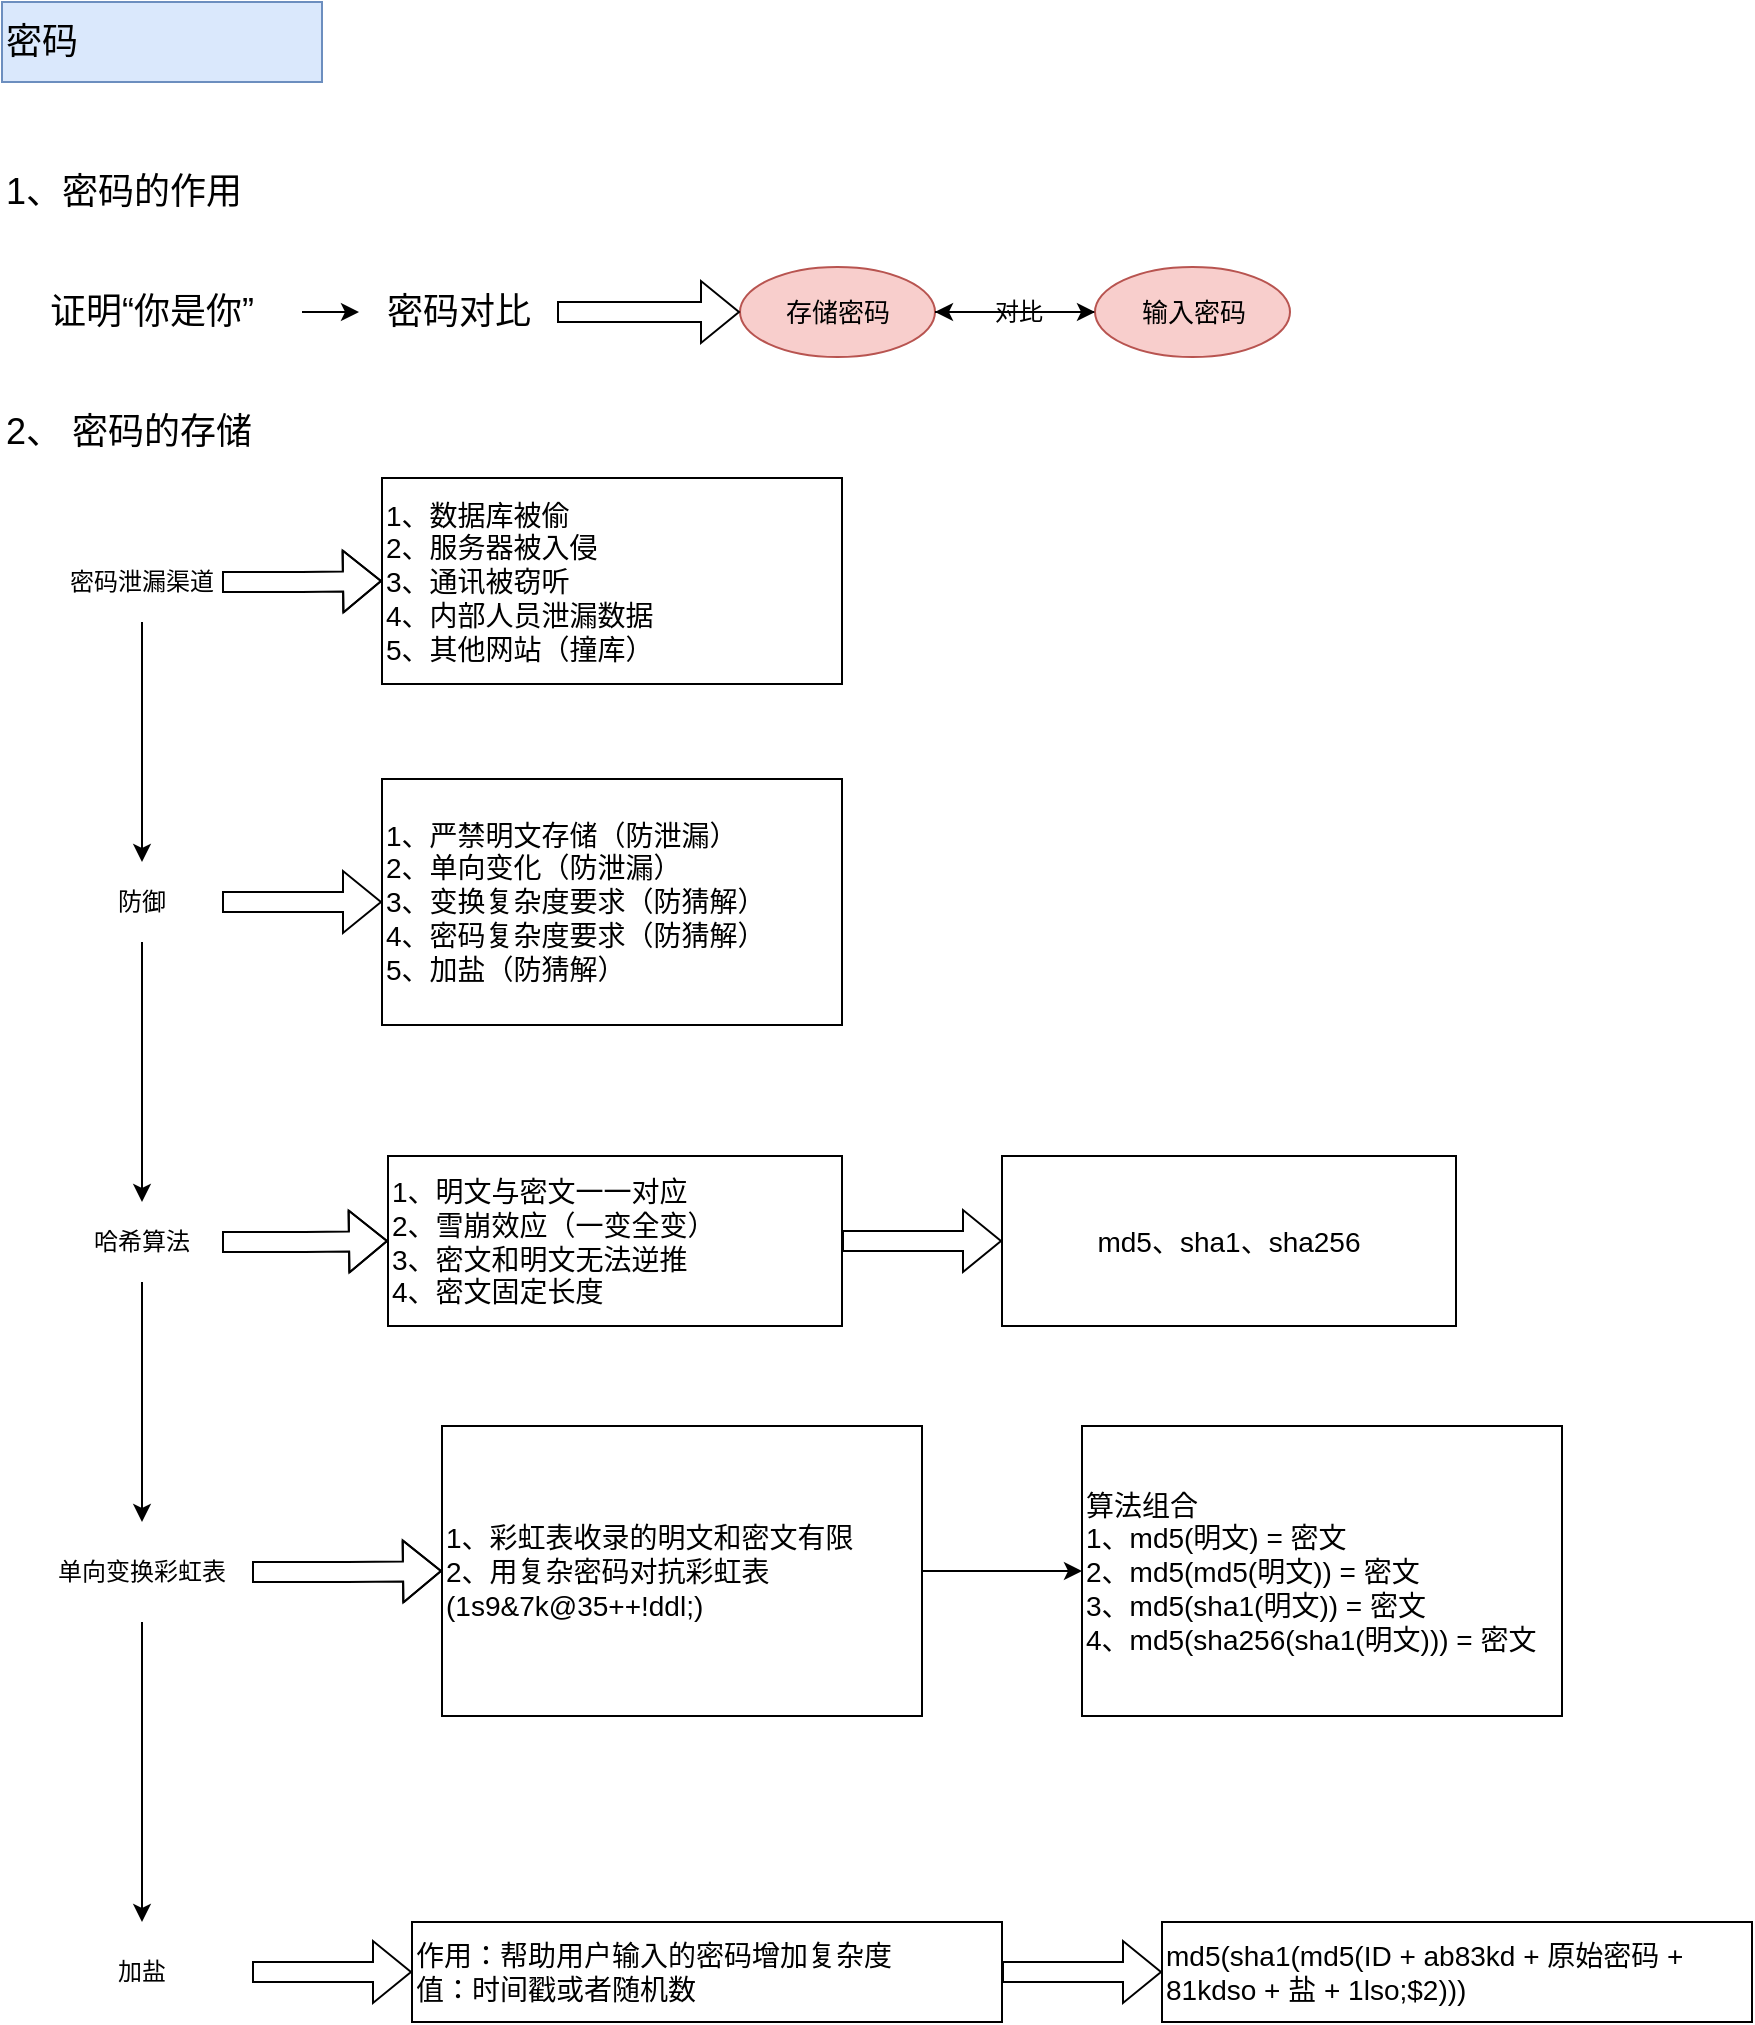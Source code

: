 <mxfile version="10.6.5" type="github"><diagram id="C_O-eJOAwh9OdCeOEhND" name="Page-1"><mxGraphModel dx="714" dy="696" grid="1" gridSize="10" guides="1" tooltips="1" connect="1" arrows="1" fold="1" page="1" pageScale="1" pageWidth="1000" pageHeight="1169" math="0" shadow="0"><root><mxCell id="0"/><mxCell id="1" parent="0"/><mxCell id="Axd8CGAUHefXXMegwMKc-12" value="密码" style="text;html=1;strokeColor=#6c8ebf;fillColor=#dae8fc;align=left;verticalAlign=middle;whiteSpace=wrap;rounded=0;fontSize=18;" vertex="1" parent="1"><mxGeometry x="40" y="40" width="160" height="40" as="geometry"/></mxCell><mxCell id="Axd8CGAUHefXXMegwMKc-14" value="1、密码的作用" style="text;html=1;strokeColor=none;fillColor=none;align=left;verticalAlign=middle;whiteSpace=wrap;rounded=0;fontSize=18;" vertex="1" parent="1"><mxGeometry x="40" y="120" width="150" height="30" as="geometry"/></mxCell><mxCell id="Axd8CGAUHefXXMegwMKc-30" value="" style="group" vertex="1" connectable="0" parent="1"><mxGeometry x="40" y="172.5" width="644" height="45" as="geometry"/></mxCell><mxCell id="Axd8CGAUHefXXMegwMKc-16" value="证明“你是你”" style="text;html=1;strokeColor=none;fillColor=none;align=center;verticalAlign=middle;whiteSpace=wrap;rounded=0;fontSize=18;" vertex="1" parent="Axd8CGAUHefXXMegwMKc-30"><mxGeometry y="7.5" width="150" height="30" as="geometry"/></mxCell><mxCell id="Axd8CGAUHefXXMegwMKc-18" value="密码对比" style="text;html=1;strokeColor=none;fillColor=none;align=center;verticalAlign=middle;whiteSpace=wrap;rounded=0;fontSize=18;" vertex="1" parent="Axd8CGAUHefXXMegwMKc-30"><mxGeometry x="178.5" y="7.5" width="99" height="30" as="geometry"/></mxCell><mxCell id="Axd8CGAUHefXXMegwMKc-27" style="edgeStyle=orthogonalEdgeStyle;rounded=0;orthogonalLoop=1;jettySize=auto;html=1;entryX=0;entryY=0.5;entryDx=0;entryDy=0;" edge="1" parent="Axd8CGAUHefXXMegwMKc-30" source="Axd8CGAUHefXXMegwMKc-16" target="Axd8CGAUHefXXMegwMKc-18"><mxGeometry relative="1" as="geometry"/></mxCell><mxCell id="Axd8CGAUHefXXMegwMKc-19" value="存储密码" style="ellipse;whiteSpace=wrap;html=1;fontSize=13;align=center;fillColor=#f8cecc;strokeColor=#b85450;" vertex="1" parent="Axd8CGAUHefXXMegwMKc-30"><mxGeometry x="369" width="97.5" height="45" as="geometry"/></mxCell><mxCell id="Axd8CGAUHefXXMegwMKc-28" style="edgeStyle=orthogonalEdgeStyle;rounded=0;orthogonalLoop=1;jettySize=auto;html=1;shape=flexArrow;" edge="1" parent="Axd8CGAUHefXXMegwMKc-30" source="Axd8CGAUHefXXMegwMKc-18" target="Axd8CGAUHefXXMegwMKc-19"><mxGeometry relative="1" as="geometry"/></mxCell><mxCell id="Axd8CGAUHefXXMegwMKc-25" style="edgeStyle=orthogonalEdgeStyle;rounded=0;orthogonalLoop=1;jettySize=auto;html=1;" edge="1" parent="Axd8CGAUHefXXMegwMKc-30" source="Axd8CGAUHefXXMegwMKc-23" target="Axd8CGAUHefXXMegwMKc-19"><mxGeometry relative="1" as="geometry"/></mxCell><mxCell id="Axd8CGAUHefXXMegwMKc-26" value="对比" style="text;html=1;resizable=0;points=[];align=center;verticalAlign=middle;labelBackgroundColor=#ffffff;" vertex="1" connectable="0" parent="Axd8CGAUHefXXMegwMKc-25"><mxGeometry x="-0.025" relative="1" as="geometry"><mxPoint as="offset"/></mxGeometry></mxCell><mxCell id="Axd8CGAUHefXXMegwMKc-23" value="输入密码" style="ellipse;whiteSpace=wrap;html=1;fontSize=13;align=center;fillColor=#f8cecc;strokeColor=#b85450;" vertex="1" parent="Axd8CGAUHefXXMegwMKc-30"><mxGeometry x="546.5" width="97.5" height="45" as="geometry"/></mxCell><mxCell id="Axd8CGAUHefXXMegwMKc-24" style="edgeStyle=orthogonalEdgeStyle;rounded=0;orthogonalLoop=1;jettySize=auto;html=1;" edge="1" parent="Axd8CGAUHefXXMegwMKc-30" source="Axd8CGAUHefXXMegwMKc-19" target="Axd8CGAUHefXXMegwMKc-23"><mxGeometry relative="1" as="geometry"/></mxCell><mxCell id="Axd8CGAUHefXXMegwMKc-31" value="2、 密码的存储" style="text;html=1;strokeColor=none;fillColor=none;align=left;verticalAlign=middle;whiteSpace=wrap;rounded=0;fontSize=18;" vertex="1" parent="1"><mxGeometry x="40" y="240" width="150" height="30" as="geometry"/></mxCell><mxCell id="Axd8CGAUHefXXMegwMKc-34" value="" style="edgeStyle=orthogonalEdgeStyle;shape=flexArrow;rounded=0;orthogonalLoop=1;jettySize=auto;html=1;" edge="1" parent="1" source="Axd8CGAUHefXXMegwMKc-32" target="Axd8CGAUHefXXMegwMKc-33"><mxGeometry relative="1" as="geometry"/></mxCell><mxCell id="Axd8CGAUHefXXMegwMKc-36" value="" style="edgeStyle=orthogonalEdgeStyle;rounded=0;orthogonalLoop=1;jettySize=auto;html=1;fontSize=14;" edge="1" parent="1" source="Axd8CGAUHefXXMegwMKc-32" target="Axd8CGAUHefXXMegwMKc-35"><mxGeometry relative="1" as="geometry"/></mxCell><mxCell id="Axd8CGAUHefXXMegwMKc-32" value="密码泄漏渠道" style="text;html=1;strokeColor=none;fillColor=none;align=center;verticalAlign=middle;whiteSpace=wrap;rounded=0;" vertex="1" parent="1"><mxGeometry x="70" y="310" width="80" height="40" as="geometry"/></mxCell><mxCell id="Axd8CGAUHefXXMegwMKc-40" value="" style="edgeStyle=orthogonalEdgeStyle;shape=flexArrow;rounded=0;orthogonalLoop=1;jettySize=auto;html=1;fontSize=14;" edge="1" parent="1" source="Axd8CGAUHefXXMegwMKc-35" target="Axd8CGAUHefXXMegwMKc-39"><mxGeometry relative="1" as="geometry"/></mxCell><mxCell id="Axd8CGAUHefXXMegwMKc-43" value="" style="edgeStyle=orthogonalEdgeStyle;rounded=0;orthogonalLoop=1;jettySize=auto;html=1;fontSize=14;" edge="1" parent="1" source="Axd8CGAUHefXXMegwMKc-35" target="Axd8CGAUHefXXMegwMKc-42"><mxGeometry relative="1" as="geometry"/></mxCell><mxCell id="Axd8CGAUHefXXMegwMKc-35" value="防御" style="text;html=1;strokeColor=none;fillColor=none;align=center;verticalAlign=middle;whiteSpace=wrap;rounded=0;" vertex="1" parent="1"><mxGeometry x="70" y="470" width="80" height="40" as="geometry"/></mxCell><mxCell id="Axd8CGAUHefXXMegwMKc-45" value="" style="edgeStyle=orthogonalEdgeStyle;rounded=0;orthogonalLoop=1;jettySize=auto;html=1;fontSize=14;shape=flexArrow;" edge="1" parent="1" source="Axd8CGAUHefXXMegwMKc-42" target="Axd8CGAUHefXXMegwMKc-44"><mxGeometry relative="1" as="geometry"/></mxCell><mxCell id="Axd8CGAUHefXXMegwMKc-49" value="" style="edgeStyle=orthogonalEdgeStyle;rounded=0;orthogonalLoop=1;jettySize=auto;html=1;fontSize=14;" edge="1" parent="1" source="Axd8CGAUHefXXMegwMKc-42" target="Axd8CGAUHefXXMegwMKc-48"><mxGeometry relative="1" as="geometry"/></mxCell><mxCell id="Axd8CGAUHefXXMegwMKc-42" value="哈希算法" style="text;html=1;strokeColor=none;fillColor=none;align=center;verticalAlign=middle;whiteSpace=wrap;rounded=0;" vertex="1" parent="1"><mxGeometry x="70" y="640" width="80" height="40" as="geometry"/></mxCell><mxCell id="Axd8CGAUHefXXMegwMKc-51" value="" style="edgeStyle=orthogonalEdgeStyle;shape=flexArrow;rounded=0;orthogonalLoop=1;jettySize=auto;html=1;fontSize=14;" edge="1" parent="1" source="Axd8CGAUHefXXMegwMKc-48" target="Axd8CGAUHefXXMegwMKc-50"><mxGeometry relative="1" as="geometry"/></mxCell><mxCell id="Axd8CGAUHefXXMegwMKc-57" value="" style="edgeStyle=orthogonalEdgeStyle;rounded=0;orthogonalLoop=1;jettySize=auto;html=1;fontSize=14;" edge="1" parent="1" source="Axd8CGAUHefXXMegwMKc-48" target="Axd8CGAUHefXXMegwMKc-56"><mxGeometry relative="1" as="geometry"/></mxCell><mxCell id="Axd8CGAUHefXXMegwMKc-48" value="单向变换彩虹表" style="text;html=1;strokeColor=none;fillColor=none;align=center;verticalAlign=middle;whiteSpace=wrap;rounded=0;" vertex="1" parent="1"><mxGeometry x="55" y="800" width="110" height="50" as="geometry"/></mxCell><mxCell id="Axd8CGAUHefXXMegwMKc-59" value="" style="edgeStyle=orthogonalEdgeStyle;rounded=0;orthogonalLoop=1;jettySize=auto;html=1;fontSize=14;shape=flexArrow;" edge="1" parent="1" source="Axd8CGAUHefXXMegwMKc-56" target="Axd8CGAUHefXXMegwMKc-58"><mxGeometry relative="1" as="geometry"/></mxCell><mxCell id="Axd8CGAUHefXXMegwMKc-56" value="加盐" style="text;html=1;strokeColor=none;fillColor=none;align=center;verticalAlign=middle;whiteSpace=wrap;rounded=0;" vertex="1" parent="1"><mxGeometry x="55" y="1000" width="110" height="50" as="geometry"/></mxCell><mxCell id="Axd8CGAUHefXXMegwMKc-61" value="" style="edgeStyle=orthogonalEdgeStyle;shape=flexArrow;rounded=0;orthogonalLoop=1;jettySize=auto;html=1;fontSize=14;" edge="1" parent="1" source="Axd8CGAUHefXXMegwMKc-58" target="Axd8CGAUHefXXMegwMKc-60"><mxGeometry relative="1" as="geometry"/></mxCell><mxCell id="Axd8CGAUHefXXMegwMKc-58" value="作用：帮助用户输入的密码增加复杂度&lt;br&gt;值：时间戳或者随机数&lt;br&gt;" style="text;html=1;align=left;verticalAlign=middle;whiteSpace=wrap;rounded=0;strokeColor=#000000;fontSize=14;" vertex="1" parent="1"><mxGeometry x="245" y="1000" width="295" height="50" as="geometry"/></mxCell><mxCell id="Axd8CGAUHefXXMegwMKc-60" value="md5(sha1(md5(ID + ab83kd + 原始密码 + 81kdso + 盐 + 1lso;$2)))&lt;br&gt;" style="text;html=1;align=left;verticalAlign=middle;whiteSpace=wrap;rounded=0;strokeColor=#000000;fontSize=14;" vertex="1" parent="1"><mxGeometry x="620" y="1000" width="295" height="50" as="geometry"/></mxCell><mxCell id="Axd8CGAUHefXXMegwMKc-55" value="" style="edgeStyle=orthogonalEdgeStyle;rounded=0;orthogonalLoop=1;jettySize=auto;html=1;fontSize=14;" edge="1" parent="1" source="Axd8CGAUHefXXMegwMKc-50" target="Axd8CGAUHefXXMegwMKc-54"><mxGeometry relative="1" as="geometry"/></mxCell><mxCell id="Axd8CGAUHefXXMegwMKc-50" value="1、彩虹表收录的明文和密文有限&lt;br&gt;2、用复杂密码对抗彩虹表&lt;br&gt;(1s9&amp;amp;7k@35++!ddl;)&lt;br&gt;" style="text;html=1;strokeColor=#000000;fillColor=none;align=left;verticalAlign=middle;whiteSpace=wrap;rounded=0;fontSize=14;" vertex="1" parent="1"><mxGeometry x="260" y="752" width="240" height="145" as="geometry"/></mxCell><mxCell id="Axd8CGAUHefXXMegwMKc-54" value="算法组合&lt;br style=&quot;font-size: 14px&quot;&gt;1、md5(明文) = 密文&lt;br&gt;2、md5(md5(明文)) = 密文&lt;br&gt;3、md5(sha1(明文)) = 密文&lt;br&gt;4、md5(sha256(sha1(明文))) = 密文&lt;br&gt;" style="text;html=1;strokeColor=#000000;fillColor=none;align=left;verticalAlign=middle;whiteSpace=wrap;rounded=0;fontSize=14;" vertex="1" parent="1"><mxGeometry x="580" y="752" width="240" height="145" as="geometry"/></mxCell><mxCell id="Axd8CGAUHefXXMegwMKc-47" value="" style="edgeStyle=orthogonalEdgeStyle;shape=flexArrow;rounded=0;orthogonalLoop=1;jettySize=auto;html=1;fontSize=14;" edge="1" parent="1" source="Axd8CGAUHefXXMegwMKc-44" target="Axd8CGAUHefXXMegwMKc-46"><mxGeometry relative="1" as="geometry"/></mxCell><mxCell id="Axd8CGAUHefXXMegwMKc-44" value="1、明文与密文一一对应&lt;br style=&quot;font-size: 14px&quot;&gt;2、雪崩效应（一变全变）&lt;br&gt;3、密文和明文无法逆推&lt;br&gt;4、密文固定长度&lt;br style=&quot;font-size: 14px&quot;&gt;" style="text;html=1;align=left;verticalAlign=middle;whiteSpace=wrap;rounded=0;strokeColor=#000000;fontSize=14;" vertex="1" parent="1"><mxGeometry x="233" y="617" width="227" height="85" as="geometry"/></mxCell><mxCell id="Axd8CGAUHefXXMegwMKc-46" value="md5、sha1、sha256&lt;br style=&quot;font-size: 14px&quot;&gt;" style="text;html=1;align=center;verticalAlign=middle;whiteSpace=wrap;rounded=0;strokeColor=#000000;fontSize=14;" vertex="1" parent="1"><mxGeometry x="540" y="617" width="227" height="85" as="geometry"/></mxCell><mxCell id="Axd8CGAUHefXXMegwMKc-39" value="1、严禁明文存储（防泄漏）&lt;br style=&quot;font-size: 14px&quot;&gt;2、单向变化（防泄漏）&lt;br style=&quot;font-size: 14px&quot;&gt;3、变换复杂度要求（防猜解）&lt;br&gt;4、密码复杂度要求（防猜解）&lt;br&gt;5、加盐（防猜解）&lt;br style=&quot;font-size: 14px&quot;&gt;" style="text;html=1;align=left;verticalAlign=middle;whiteSpace=wrap;rounded=0;fontSize=14;strokeColor=#000000;" vertex="1" parent="1"><mxGeometry x="230" y="428.5" width="230" height="123" as="geometry"/></mxCell><mxCell id="Axd8CGAUHefXXMegwMKc-33" value="1、数据库被偷&lt;br style=&quot;font-size: 14px;&quot;&gt;2、服务器被入侵&lt;br style=&quot;font-size: 14px;&quot;&gt;3、通讯被窃听&lt;br style=&quot;font-size: 14px;&quot;&gt;4、内部人员泄漏数据&lt;br style=&quot;font-size: 14px;&quot;&gt;5、其他网站（撞库）&lt;br style=&quot;font-size: 14px;&quot;&gt;" style="text;html=1;align=left;verticalAlign=middle;whiteSpace=wrap;rounded=0;fontSize=14;strokeColor=#000000;" vertex="1" parent="1"><mxGeometry x="230" y="278" width="230" height="103" as="geometry"/></mxCell></root></mxGraphModel></diagram></mxfile>